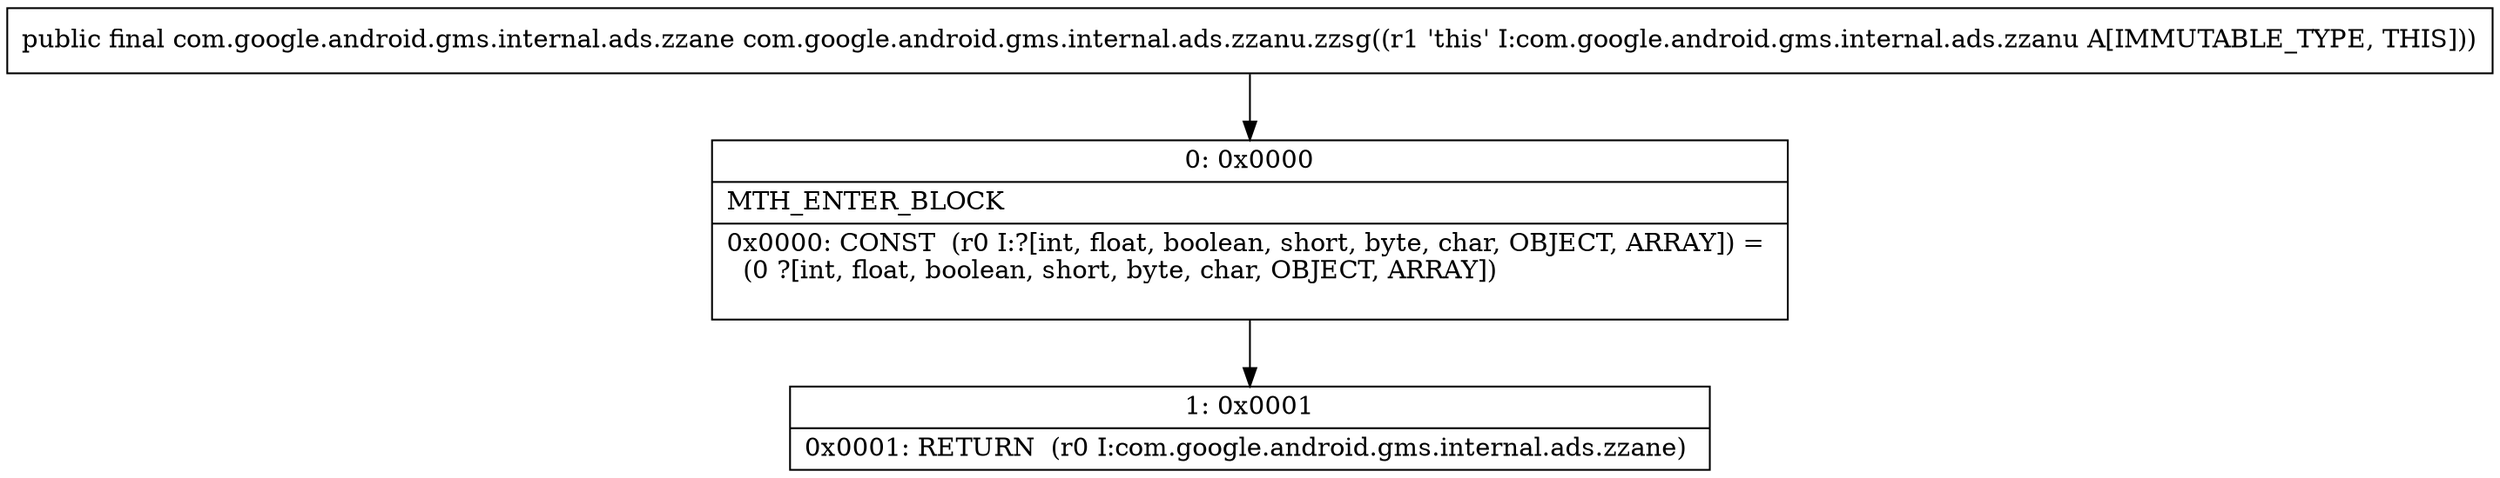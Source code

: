 digraph "CFG forcom.google.android.gms.internal.ads.zzanu.zzsg()Lcom\/google\/android\/gms\/internal\/ads\/zzane;" {
Node_0 [shape=record,label="{0\:\ 0x0000|MTH_ENTER_BLOCK\l|0x0000: CONST  (r0 I:?[int, float, boolean, short, byte, char, OBJECT, ARRAY]) = \l  (0 ?[int, float, boolean, short, byte, char, OBJECT, ARRAY])\l \l}"];
Node_1 [shape=record,label="{1\:\ 0x0001|0x0001: RETURN  (r0 I:com.google.android.gms.internal.ads.zzane) \l}"];
MethodNode[shape=record,label="{public final com.google.android.gms.internal.ads.zzane com.google.android.gms.internal.ads.zzanu.zzsg((r1 'this' I:com.google.android.gms.internal.ads.zzanu A[IMMUTABLE_TYPE, THIS])) }"];
MethodNode -> Node_0;
Node_0 -> Node_1;
}


